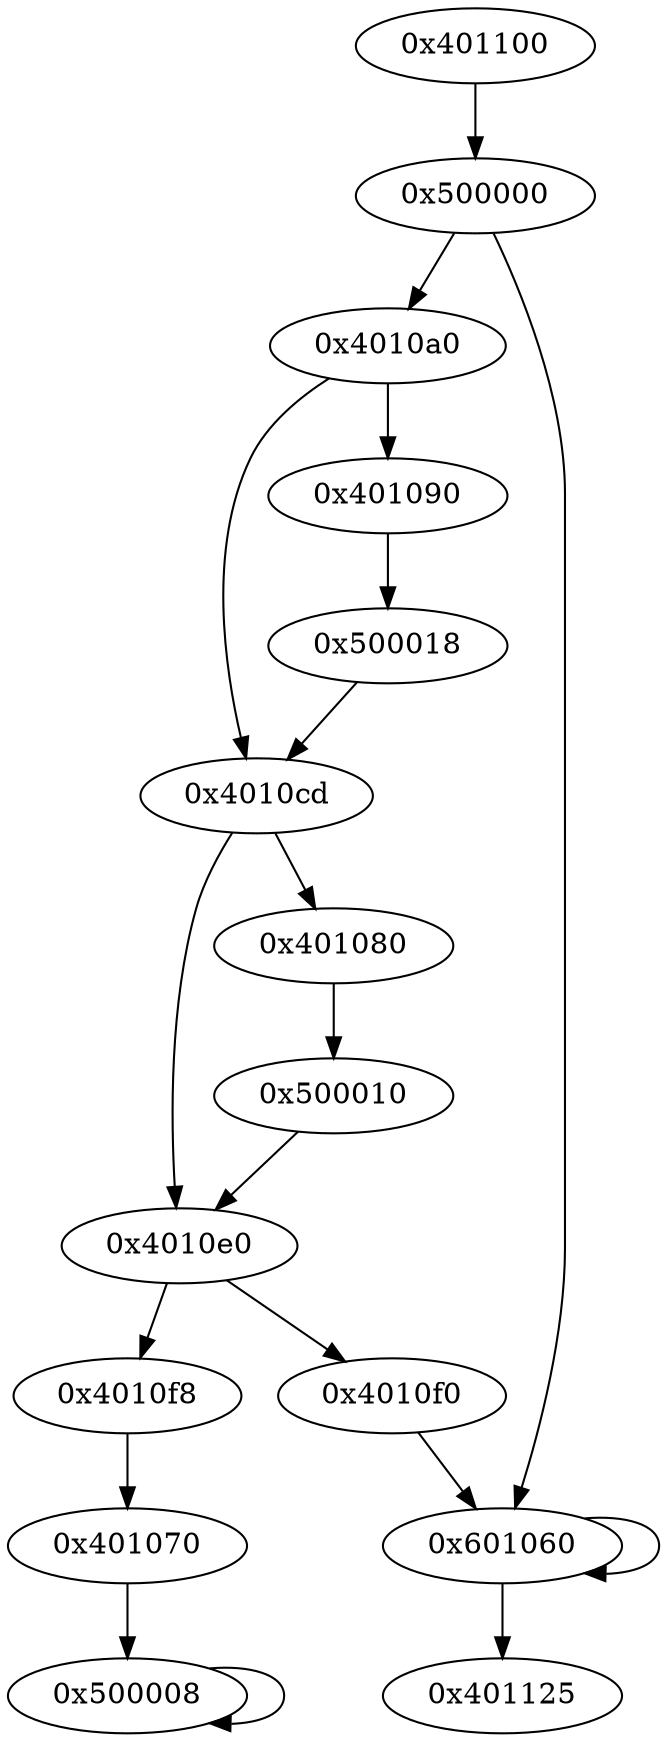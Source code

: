 digraph {
401100 [label="0x401100"];
500000 [label="0x500000"];
"4010a0" [label="0x4010a0"];
401090 [label="0x401090"];
500018 [label="0x500018"];
"4010cd" [label="0x4010cd"];
401080 [label="0x401080"];
500010 [label="0x500010"];
601060 [label="0x601060"];
"4010e0" [label="0x4010e0"];
"4010f0" [label="0x4010f0"];
"4010f8" [label="0x4010f8"];
401070 [label="0x401070"];
500008 [label="0x500008"];
401125 [label="0x401125"];
401100 -> 500000;
500000 -> "4010a0";
500000 -> 601060;
"4010a0" -> 401090;
"4010a0" -> "4010cd";
401090 -> 500018;
500018 -> "4010cd";
"4010cd" -> 401080;
"4010cd" -> "4010e0";
401080 -> 500010;
500010 -> "4010e0";
601060 -> 601060;
601060 -> 401125;
"4010e0" -> "4010f0";
"4010e0" -> "4010f8";
"4010f0" -> 601060;
"4010f8" -> 401070;
401070 -> 500008;
500008 -> 500008;
}
